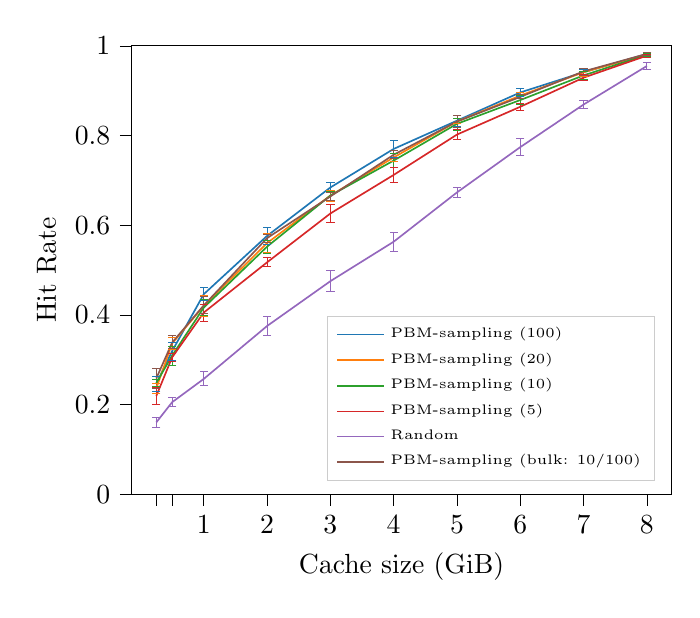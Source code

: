 % This file was created with tikzplotlib v0.10.1.
\begin{tikzpicture}

\definecolor{crimson2143940}{RGB}{214,39,40}
\definecolor{darkgray176}{RGB}{176,176,176}
\definecolor{darkorange25512714}{RGB}{255,127,14}
\definecolor{forestgreen4416044}{RGB}{44,160,44}
\definecolor{lightgray204}{RGB}{204,204,204}
\definecolor{mediumpurple148103189}{RGB}{148,103,189}
\definecolor{sienna1408675}{RGB}{140,86,75}
\definecolor{steelblue31119180}{RGB}{31,119,180}

\begin{axis}[
legend cell align={left},
legend style={
  font=\tiny,
  fill opacity=0.8,
  draw opacity=1,
  text opacity=1,
  at={(0.97,0.03)},
  anchor=south east,
  draw=lightgray204
},
tick align=outside,
tick pos=left,
%title={Hit rate vs cache size - Sequential Scans - Impact of Sample Size},
x grid style={darkgray176},
xlabel={Cache size (GiB)},
xmin=-140.8, xmax=8588.8,
xtick style={color=black},
xtick={256,512,1024,2048,3072,4096,5120,6144,7168,8192},
xticklabels={,,1,2,3,4,5,6,7,8},
y grid style={darkgray176},
ylabel={Hit Rate},
ymin=0, ymax=1,
ytick style={color=black}
]
\path [draw=steelblue31119180, line width=0.3px]
(axis cs:256,0.229)
--(axis cs:256,0.262);

\path [draw=steelblue31119180, line width=0.3px]
(axis cs:512,0.299)
--(axis cs:512,0.339);

\path [draw=steelblue31119180, line width=0.3px]
(axis cs:1024,0.432)
--(axis cs:1024,0.46);

\path [draw=steelblue31119180, line width=0.3px]
(axis cs:2048,0.556)
--(axis cs:2048,0.596);

\path [draw=steelblue31119180, line width=0.3px]
(axis cs:3072,0.673)
--(axis cs:3072,0.695);

\path [draw=steelblue31119180, line width=0.3px]
(axis cs:4096,0.751)
--(axis cs:4096,0.79);

\path [draw=steelblue31119180, line width=0.3px]
(axis cs:5120,0.821)
--(axis cs:5120,0.845);

\path [draw=steelblue31119180, line width=0.3px]
(axis cs:6144,0.887)
--(axis cs:6144,0.906);

\path [draw=steelblue31119180, line width=0.3px]
(axis cs:7168,0.935)
--(axis cs:7168,0.948);

\path [draw=steelblue31119180, line width=0.3px]
(axis cs:8192,0.977)
--(axis cs:8192,0.986);

\addplot [line width=0.3px, steelblue31119180, mark=-, mark size=1.5, mark options={solid}, only marks, forget plot]
table {%
256 0.229
512 0.299
1024 0.432
2048 0.556
3072 0.673
4096 0.751
5120 0.821
6144 0.887
7168 0.935
8192 0.977
};
\addplot [line width=0.3px, steelblue31119180, mark=-, mark size=1.5, mark options={solid}, only marks, forget plot]
table {%
256 0.262
512 0.339
1024 0.46
2048 0.596
3072 0.695
4096 0.79
5120 0.845
6144 0.906
7168 0.948
8192 0.986
};
\path [draw=darkorange25512714, line width=0.3px]
(axis cs:256,0.224)
--(axis cs:256,0.247);

\path [draw=darkorange25512714, line width=0.3px]
(axis cs:512,0.323)
--(axis cs:512,0.35);

\path [draw=darkorange25512714, line width=0.3px]
(axis cs:1024,0.396)
--(axis cs:1024,0.443);

\path [draw=darkorange25512714, line width=0.3px]
(axis cs:2048,0.539)
--(axis cs:2048,0.581);

\path [draw=darkorange25512714, line width=0.3px]
(axis cs:3072,0.654)
--(axis cs:3072,0.677);

\path [draw=darkorange25512714, line width=0.3px]
(axis cs:4096,0.742)
--(axis cs:4096,0.761);

\path [draw=darkorange25512714, line width=0.3px]
(axis cs:5120,0.826)
--(axis cs:5120,0.837);

\path [draw=darkorange25512714, line width=0.3px]
(axis cs:6144,0.883)
--(axis cs:6144,0.896);

\path [draw=darkorange25512714, line width=0.3px]
(axis cs:7168,0.931)
--(axis cs:7168,0.95);

\path [draw=darkorange25512714, line width=0.3px]
(axis cs:8192,0.978)
--(axis cs:8192,0.985);

\addplot [line width=0.3px, darkorange25512714, mark=-, mark size=1.5, mark options={solid}, only marks, forget plot]
table {%
256 0.224
512 0.323
1024 0.396
2048 0.539
3072 0.654
4096 0.742
5120 0.826
6144 0.883
7168 0.931
8192 0.978
};
\addplot [line width=0.3px, darkorange25512714, mark=-, mark size=1.5, mark options={solid}, only marks, forget plot]
table {%
256 0.247
512 0.35
1024 0.443
2048 0.581
3072 0.677
4096 0.761
5120 0.837
6144 0.896
7168 0.95
8192 0.985
};
\path [draw=forestgreen4416044, line width=0.3px]
(axis cs:256,0.24)
--(axis cs:256,0.256);

\path [draw=forestgreen4416044, line width=0.3px]
(axis cs:512,0.288)
--(axis cs:512,0.329);

\path [draw=forestgreen4416044, line width=0.3px]
(axis cs:1024,0.398)
--(axis cs:1024,0.434);

\path [draw=forestgreen4416044, line width=0.3px]
(axis cs:2048,0.538)
--(axis cs:2048,0.566);

\path [draw=forestgreen4416044, line width=0.3px]
(axis cs:3072,0.656)
--(axis cs:3072,0.676);

\path [draw=forestgreen4416044, line width=0.3px]
(axis cs:4096,0.729)
--(axis cs:4096,0.759);

\path [draw=forestgreen4416044, line width=0.3px]
(axis cs:5120,0.812)
--(axis cs:5120,0.839);

\path [draw=forestgreen4416044, line width=0.3px]
(axis cs:6144,0.87)
--(axis cs:6144,0.889);

\path [draw=forestgreen4416044, line width=0.3px]
(axis cs:7168,0.924)
--(axis cs:7168,0.943);

\path [draw=forestgreen4416044, line width=0.3px]
(axis cs:8192,0.976)
--(axis cs:8192,0.984);

\addplot [line width=0.3px, forestgreen4416044, mark=-, mark size=1.5, mark options={solid}, only marks, forget plot]
table {%
256 0.24
512 0.288
1024 0.398
2048 0.538
3072 0.656
4096 0.729
5120 0.812
6144 0.87
7168 0.924
8192 0.976
};
\addplot [line width=0.3px, forestgreen4416044, mark=-, mark size=1.5, mark options={solid}, only marks, forget plot]
table {%
256 0.256
512 0.329
1024 0.434
2048 0.566
3072 0.676
4096 0.759
5120 0.839
6144 0.889
7168 0.943
8192 0.984
};
\path [draw=crimson2143940, line width=0.3px]
(axis cs:256,0.2)
--(axis cs:256,0.238);

\path [draw=crimson2143940, line width=0.3px]
(axis cs:512,0.297)
--(axis cs:512,0.314);

\path [draw=crimson2143940, line width=0.3px]
(axis cs:1024,0.386)
--(axis cs:1024,0.423);

\path [draw=crimson2143940, line width=0.3px]
(axis cs:2048,0.507)
--(axis cs:2048,0.528);

\path [draw=crimson2143940, line width=0.3px]
(axis cs:3072,0.605)
--(axis cs:3072,0.647);

\path [draw=crimson2143940, line width=0.3px]
(axis cs:4096,0.696)
--(axis cs:4096,0.729);

\path [draw=crimson2143940, line width=0.3px]
(axis cs:5120,0.791)
--(axis cs:5120,0.813);

\path [draw=crimson2143940, line width=0.3px]
(axis cs:6144,0.856)
--(axis cs:6144,0.872);

\path [draw=crimson2143940, line width=0.3px]
(axis cs:7168,0.922)
--(axis cs:7168,0.937);

\path [draw=crimson2143940, line width=0.3px]
(axis cs:8192,0.974)
--(axis cs:8192,0.981);

\addplot [line width=0.3px, crimson2143940, mark=-, mark size=1.5, mark options={solid}, only marks, forget plot]
table {%
256 0.2
512 0.297
1024 0.386
2048 0.507
3072 0.605
4096 0.696
5120 0.791
6144 0.856
7168 0.922
8192 0.974
};
\addplot [line width=0.3px, crimson2143940, mark=-, mark size=1.5, mark options={solid}, only marks, forget plot]
table {%
256 0.238
512 0.314
1024 0.423
2048 0.528
3072 0.647
4096 0.729
5120 0.813
6144 0.872
7168 0.937
8192 0.981
};
\path [draw=mediumpurple148103189, line width=0.3px]
(axis cs:256,0.149)
--(axis cs:256,0.171);

\path [draw=mediumpurple148103189, line width=0.3px]
(axis cs:512,0.195)
--(axis cs:512,0.216);

\path [draw=mediumpurple148103189, line width=0.3px]
(axis cs:1024,0.242)
--(axis cs:1024,0.273);

\path [draw=mediumpurple148103189, line width=0.3px]
(axis cs:2048,0.353)
--(axis cs:2048,0.397);

\path [draw=mediumpurple148103189, line width=0.3px]
(axis cs:3072,0.452)
--(axis cs:3072,0.498);

\path [draw=mediumpurple148103189, line width=0.3px]
(axis cs:4096,0.542)
--(axis cs:4096,0.584);

\path [draw=mediumpurple148103189, line width=0.3px]
(axis cs:5120,0.661)
--(axis cs:5120,0.685);

\path [draw=mediumpurple148103189, line width=0.3px]
(axis cs:6144,0.755)
--(axis cs:6144,0.794);

\path [draw=mediumpurple148103189, line width=0.3px]
(axis cs:7168,0.86)
--(axis cs:7168,0.878);

\path [draw=mediumpurple148103189, line width=0.3px]
(axis cs:8192,0.947)
--(axis cs:8192,0.962);

\addplot [line width=0.3px, mediumpurple148103189, mark=-, mark size=1.5, mark options={solid}, only marks, forget plot]
table {%
256 0.149
512 0.195
1024 0.242
2048 0.353
3072 0.452
4096 0.542
5120 0.661
6144 0.755
7168 0.86
8192 0.947
};
\addplot [line width=0.3px, mediumpurple148103189, mark=-, mark size=1.5, mark options={solid}, only marks, forget plot]
table {%
256 0.171
512 0.216
1024 0.273
2048 0.397
3072 0.498
4096 0.584
5120 0.685
6144 0.794
7168 0.878
8192 0.962
};
\path [draw=sienna1408675, line width=0.3px]
(axis cs:256,0.235)
--(axis cs:256,0.281);

\path [draw=sienna1408675, line width=0.3px]
(axis cs:512,0.324)
--(axis cs:512,0.353);

\path [draw=sienna1408675, line width=0.3px]
(axis cs:1024,0.402)
--(axis cs:1024,0.44);

\path [draw=sienna1408675, line width=0.3px]
(axis cs:2048,0.561)
--(axis cs:2048,0.58);

\path [draw=sienna1408675, line width=0.3px]
(axis cs:3072,0.655)
--(axis cs:3072,0.673);

\path [draw=sienna1408675, line width=0.3px]
(axis cs:4096,0.748)
--(axis cs:4096,0.766);

\path [draw=sienna1408675, line width=0.3px]
(axis cs:5120,0.818)
--(axis cs:5120,0.845);

\path [draw=sienna1408675, line width=0.3px]
(axis cs:6144,0.882)
--(axis cs:6144,0.891);

\path [draw=sienna1408675, line width=0.3px]
(axis cs:7168,0.935)
--(axis cs:7168,0.95);

\path [draw=sienna1408675, line width=0.3px]
(axis cs:8192,0.979)
--(axis cs:8192,0.986);

\addplot [line width=0.3px, sienna1408675, mark=-, mark size=1.5, mark options={solid}, only marks, forget plot]
table {%
256 0.235
512 0.324
1024 0.402
2048 0.561
3072 0.655
4096 0.748
5120 0.818
6144 0.882
7168 0.935
8192 0.979
};
\addplot [line width=0.3px, sienna1408675, mark=-, mark size=1.5, mark options={solid}, only marks, forget plot]
table {%
256 0.281
512 0.353
1024 0.44
2048 0.58
3072 0.673
4096 0.766
5120 0.845
6144 0.891
7168 0.95
8192 0.986
};
\addplot [semithick, steelblue31119180]
table {%
256 0.246
512 0.319
1024 0.446
2048 0.576
3072 0.684
4096 0.77
5120 0.833
6144 0.896
7168 0.941
8192 0.982
};
\addlegendentry{PBM-sampling (100)}
\addplot [semithick, darkorange25512714]
table {%
256 0.236
512 0.336
1024 0.42
2048 0.56
3072 0.666
4096 0.751
5120 0.831
6144 0.889
7168 0.941
8192 0.981
};
\addlegendentry{PBM-sampling (20)}
\addplot [semithick, forestgreen4416044]
table {%
256 0.248
512 0.309
1024 0.416
2048 0.552
3072 0.666
4096 0.744
5120 0.826
6144 0.879
7168 0.934
8192 0.98
};
\addlegendentry{PBM-sampling (10)}
\addplot [semithick, crimson2143940]
table {%
256 0.219
512 0.305
1024 0.405
2048 0.517
3072 0.626
4096 0.712
5120 0.802
6144 0.864
7168 0.929
8192 0.978
};
\addlegendentry{PBM-sampling (5)}
\addplot [semithick, mediumpurple148103189]
table {%
256 0.16
512 0.205
1024 0.257
2048 0.375
3072 0.475
4096 0.563
5120 0.673
6144 0.774
7168 0.869
8192 0.955
};
\addlegendentry{Random}
\addplot [semithick, sienna1408675]
table {%
256 0.258
512 0.338
1024 0.421
2048 0.571
3072 0.664
4096 0.757
5120 0.831
6144 0.886
7168 0.943
8192 0.982
};
\addlegendentry{PBM-sampling (bulk: 10/100)}
\end{axis}

\end{tikzpicture}
